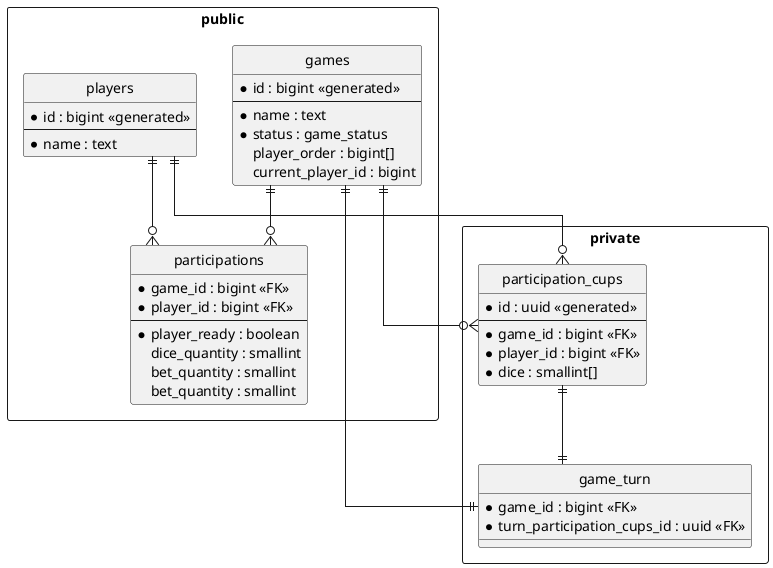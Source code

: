 @startuml db
' hide the spot
hide circle

' avoid problems with angled crows feet
skinparam linetype ortho

package public <<Rectangle>> {
  entity games {
    *id : bigint <<generated>>
    --
    *name : text
    *status : game_status
    player_order : bigint[]
    current_player_id : bigint
  }
  
  entity players {
    *id : bigint <<generated>>
    --
    *name : text
  }
  
  entity participations {
    *game_id : bigint <<FK>>
    *player_id : bigint <<FK>>
    --
    *player_ready : boolean
    dice_quantity : smallint
    bet_quantity : smallint
    bet_quantity : smallint
  }
}

package private <<Rectangle>> {
  entity participation_cups {
    *id : uuid <<generated>>
    --
    *game_id : bigint <<FK>>
    *player_id : bigint <<FK>>
    *dice : smallint[]
  }
  
  entity game_turn {
    *game_id : bigint <<FK>>
    *turn_participation_cups_id : uuid <<FK>>
  }
}

games ||--o{ participations
players ||--o{ participations
games ||--o{ participation_cups
players ||--o{ participation_cups
game_turn ||--|| games
participation_cups ||--|| game_turn
@enduml